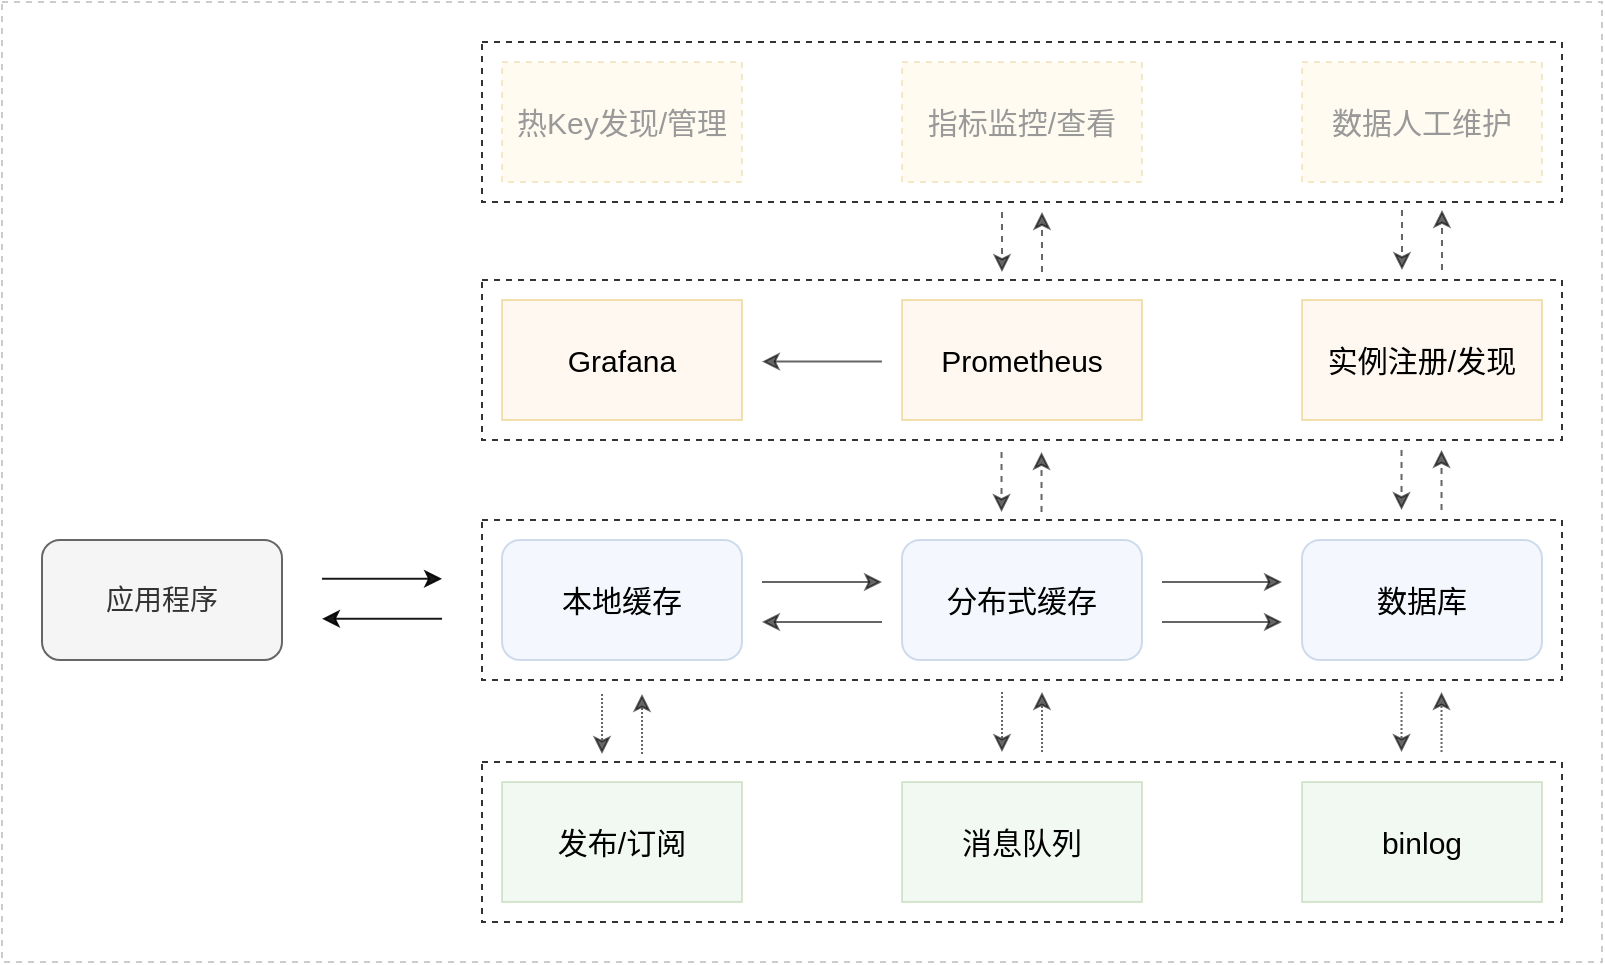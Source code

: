 <mxfile version="24.7.8">
  <diagram name="第 1 页" id="IxM7ENkWdrm_fHpL8Hzq">
    <mxGraphModel dx="1877" dy="1789" grid="1" gridSize="10" guides="1" tooltips="1" connect="1" arrows="1" fold="1" page="1" pageScale="1" pageWidth="827" pageHeight="1169" math="0" shadow="0">
      <root>
        <mxCell id="0" />
        <mxCell id="1" parent="0" />
        <mxCell id="1vQVlJdNgarl2FIqYM4--39" value="" style="rounded=0;whiteSpace=wrap;html=1;fillColor=none;dashed=1;opacity=20;" vertex="1" parent="1">
          <mxGeometry x="-50" y="-20" width="800" height="480" as="geometry" />
        </mxCell>
        <mxCell id="1vQVlJdNgarl2FIqYM4--17" value="" style="rounded=0;whiteSpace=wrap;html=1;fontSize=15;opacity=80;dashed=1;fillColor=none;" vertex="1" parent="1">
          <mxGeometry x="190" width="540" height="80" as="geometry" />
        </mxCell>
        <mxCell id="1vQVlJdNgarl2FIqYM4--16" value="" style="rounded=0;whiteSpace=wrap;html=1;fontSize=15;opacity=80;dashed=1;fillColor=none;" vertex="1" parent="1">
          <mxGeometry x="190" y="119" width="540" height="80" as="geometry" />
        </mxCell>
        <mxCell id="1vQVlJdNgarl2FIqYM4--4" value="" style="rounded=0;whiteSpace=wrap;html=1;fontSize=15;opacity=80;dashed=1;fillColor=none;" vertex="1" parent="1">
          <mxGeometry x="190" y="360" width="540" height="80" as="geometry" />
        </mxCell>
        <mxCell id="1vQVlJdNgarl2FIqYM4--15" value="" style="rounded=0;whiteSpace=wrap;html=1;fontSize=15;opacity=80;dashed=1;fillColor=none;" vertex="1" parent="1">
          <mxGeometry x="190" y="239" width="540" height="80" as="geometry" />
        </mxCell>
        <mxCell id="1vQVlJdNgarl2FIqYM4--1" value="本地缓存" style="rounded=1;whiteSpace=wrap;html=1;fontSize=15;fillColor=#dae8fc;strokeColor=#6c8ebf;opacity=30;" vertex="1" parent="1">
          <mxGeometry x="200" y="249" width="120" height="60" as="geometry" />
        </mxCell>
        <mxCell id="1vQVlJdNgarl2FIqYM4--2" value="分布式缓存" style="rounded=1;whiteSpace=wrap;html=1;fontSize=15;fillColor=#dae8fc;strokeColor=#6c8ebf;opacity=30;" vertex="1" parent="1">
          <mxGeometry x="400" y="249" width="120" height="60" as="geometry" />
        </mxCell>
        <mxCell id="1vQVlJdNgarl2FIqYM4--3" value="数据库" style="rounded=1;whiteSpace=wrap;html=1;fontSize=15;fillColor=#dae8fc;strokeColor=#6c8ebf;opacity=30;" vertex="1" parent="1">
          <mxGeometry x="600" y="249" width="120" height="60" as="geometry" />
        </mxCell>
        <mxCell id="1vQVlJdNgarl2FIqYM4--5" value="应用程序" style="rounded=1;whiteSpace=wrap;html=1;fontSize=14;fillColor=#f5f5f5;fontColor=#333333;strokeColor=#666666;" vertex="1" parent="1">
          <mxGeometry x="-30" y="249" width="120" height="60" as="geometry" />
        </mxCell>
        <mxCell id="1vQVlJdNgarl2FIqYM4--6" value="发布/订阅" style="rounded=0;whiteSpace=wrap;html=1;fontSize=15;fillColor=#d5e8d4;strokeColor=#82b366;opacity=30;" vertex="1" parent="1">
          <mxGeometry x="200" y="370" width="120" height="60" as="geometry" />
        </mxCell>
        <mxCell id="1vQVlJdNgarl2FIqYM4--7" value="消息队列" style="rounded=0;whiteSpace=wrap;html=1;fontSize=15;fillColor=#d5e8d4;strokeColor=#82b366;opacity=30;" vertex="1" parent="1">
          <mxGeometry x="400" y="370" width="120" height="60" as="geometry" />
        </mxCell>
        <mxCell id="1vQVlJdNgarl2FIqYM4--8" value="binlog" style="rounded=0;whiteSpace=wrap;html=1;fontSize=15;fillColor=#d5e8d4;strokeColor=#82b366;opacity=30;" vertex="1" parent="1">
          <mxGeometry x="600" y="370" width="120" height="60" as="geometry" />
        </mxCell>
        <mxCell id="1vQVlJdNgarl2FIqYM4--9" value="Grafana" style="rounded=0;whiteSpace=wrap;html=1;fillColor=#ffe6cc;strokeColor=#d79b00;fontSize=15;opacity=30;" vertex="1" parent="1">
          <mxGeometry x="200" y="129" width="120" height="60" as="geometry" />
        </mxCell>
        <mxCell id="1vQVlJdNgarl2FIqYM4--10" value="Prometheus" style="rounded=0;whiteSpace=wrap;html=1;fillColor=#ffe6cc;strokeColor=#d79b00;fontSize=15;opacity=30;" vertex="1" parent="1">
          <mxGeometry x="400" y="129" width="120" height="60" as="geometry" />
        </mxCell>
        <mxCell id="1vQVlJdNgarl2FIqYM4--11" value="实例注册/发现" style="rounded=0;whiteSpace=wrap;html=1;fillColor=#ffe6cc;strokeColor=#d79b00;fontSize=15;opacity=30;" vertex="1" parent="1">
          <mxGeometry x="600" y="129" width="120" height="60" as="geometry" />
        </mxCell>
        <mxCell id="1vQVlJdNgarl2FIqYM4--12" value="热Key发现/管理" style="rounded=0;whiteSpace=wrap;html=1;fillColor=#fff2cc;strokeColor=#d6b656;fontSize=15;dashed=1;opacity=30;fontColor=#999999;" vertex="1" parent="1">
          <mxGeometry x="200" y="10" width="120" height="60" as="geometry" />
        </mxCell>
        <mxCell id="1vQVlJdNgarl2FIqYM4--13" value="指标监控/查看" style="rounded=0;whiteSpace=wrap;html=1;fillColor=#fff2cc;strokeColor=#d6b656;fontSize=15;dashed=1;opacity=30;fontColor=#999999;" vertex="1" parent="1">
          <mxGeometry x="400" y="10" width="120" height="60" as="geometry" />
        </mxCell>
        <mxCell id="1vQVlJdNgarl2FIqYM4--14" value="数据人工维护" style="rounded=0;whiteSpace=wrap;html=1;fillColor=#fff2cc;strokeColor=#d6b656;fontSize=15;dashed=1;opacity=30;fontColor=#999999;" vertex="1" parent="1">
          <mxGeometry x="600" y="10" width="120" height="60" as="geometry" />
        </mxCell>
        <mxCell id="1vQVlJdNgarl2FIqYM4--18" value="" style="endArrow=classic;html=1;rounded=0;opacity=60;" edge="1" parent="1">
          <mxGeometry width="50" height="50" relative="1" as="geometry">
            <mxPoint x="330" y="270" as="sourcePoint" />
            <mxPoint x="390" y="270" as="targetPoint" />
          </mxGeometry>
        </mxCell>
        <mxCell id="1vQVlJdNgarl2FIqYM4--19" value="" style="endArrow=classic;html=1;rounded=0;opacity=60;" edge="1" parent="1">
          <mxGeometry width="50" height="50" relative="1" as="geometry">
            <mxPoint x="390" y="290" as="sourcePoint" />
            <mxPoint x="330" y="290" as="targetPoint" />
          </mxGeometry>
        </mxCell>
        <mxCell id="1vQVlJdNgarl2FIqYM4--20" value="" style="endArrow=classic;html=1;rounded=0;opacity=60;" edge="1" parent="1">
          <mxGeometry width="50" height="50" relative="1" as="geometry">
            <mxPoint x="530" y="270" as="sourcePoint" />
            <mxPoint x="590" y="270" as="targetPoint" />
          </mxGeometry>
        </mxCell>
        <mxCell id="1vQVlJdNgarl2FIqYM4--21" value="" style="endArrow=classic;html=1;rounded=0;opacity=60;" edge="1" parent="1">
          <mxGeometry width="50" height="50" relative="1" as="geometry">
            <mxPoint x="530" y="290" as="sourcePoint" />
            <mxPoint x="590" y="290" as="targetPoint" />
          </mxGeometry>
        </mxCell>
        <mxCell id="1vQVlJdNgarl2FIqYM4--22" value="" style="endArrow=classic;html=1;rounded=0;opacity=60;endFill=1;dashed=1;dashPattern=1 1;" edge="1" parent="1">
          <mxGeometry width="50" height="50" relative="1" as="geometry">
            <mxPoint x="250" y="326" as="sourcePoint" />
            <mxPoint x="250" y="356" as="targetPoint" />
          </mxGeometry>
        </mxCell>
        <mxCell id="1vQVlJdNgarl2FIqYM4--23" value="" style="endArrow=classic;html=1;rounded=0;opacity=60;endFill=1;dashed=1;dashPattern=1 1;" edge="1" parent="1">
          <mxGeometry width="50" height="50" relative="1" as="geometry">
            <mxPoint x="270" y="356" as="sourcePoint" />
            <mxPoint x="270" y="326" as="targetPoint" />
          </mxGeometry>
        </mxCell>
        <mxCell id="1vQVlJdNgarl2FIqYM4--24" value="" style="endArrow=classic;html=1;rounded=0;opacity=60;endFill=1;dashed=1;dashPattern=1 1;" edge="1" parent="1">
          <mxGeometry width="50" height="50" relative="1" as="geometry">
            <mxPoint x="470" y="355" as="sourcePoint" />
            <mxPoint x="470" y="325" as="targetPoint" />
          </mxGeometry>
        </mxCell>
        <mxCell id="1vQVlJdNgarl2FIqYM4--25" value="" style="endArrow=classic;html=1;rounded=0;opacity=60;endFill=1;dashed=1;dashPattern=1 1;" edge="1" parent="1">
          <mxGeometry width="50" height="50" relative="1" as="geometry">
            <mxPoint x="450" y="325" as="sourcePoint" />
            <mxPoint x="450" y="355" as="targetPoint" />
          </mxGeometry>
        </mxCell>
        <mxCell id="1vQVlJdNgarl2FIqYM4--26" value="" style="endArrow=classic;html=1;rounded=0;opacity=60;endFill=1;dashed=1;dashPattern=1 1;" edge="1" parent="1">
          <mxGeometry width="50" height="50" relative="1" as="geometry">
            <mxPoint x="669.76" y="355" as="sourcePoint" />
            <mxPoint x="669.76" y="325" as="targetPoint" />
          </mxGeometry>
        </mxCell>
        <mxCell id="1vQVlJdNgarl2FIqYM4--27" value="" style="endArrow=classic;html=1;rounded=0;opacity=60;endFill=1;dashed=1;dashPattern=1 1;" edge="1" parent="1">
          <mxGeometry width="50" height="50" relative="1" as="geometry">
            <mxPoint x="649.76" y="325" as="sourcePoint" />
            <mxPoint x="649.76" y="355" as="targetPoint" />
          </mxGeometry>
        </mxCell>
        <mxCell id="1vQVlJdNgarl2FIqYM4--28" value="" style="endArrow=classic;html=1;rounded=0;opacity=60;endFill=1;dashed=1;" edge="1" parent="1">
          <mxGeometry width="50" height="50" relative="1" as="geometry">
            <mxPoint x="669.76" y="234" as="sourcePoint" />
            <mxPoint x="669.76" y="204" as="targetPoint" />
          </mxGeometry>
        </mxCell>
        <mxCell id="1vQVlJdNgarl2FIqYM4--29" value="" style="endArrow=classic;html=1;rounded=0;opacity=60;endFill=1;dashed=1;" edge="1" parent="1">
          <mxGeometry width="50" height="50" relative="1" as="geometry">
            <mxPoint x="649.76" y="204" as="sourcePoint" />
            <mxPoint x="649.76" y="234" as="targetPoint" />
          </mxGeometry>
        </mxCell>
        <mxCell id="1vQVlJdNgarl2FIqYM4--30" value="" style="endArrow=classic;html=1;rounded=0;opacity=60;endFill=1;dashed=1;" edge="1" parent="1">
          <mxGeometry width="50" height="50" relative="1" as="geometry">
            <mxPoint x="469.76" y="235" as="sourcePoint" />
            <mxPoint x="469.76" y="205" as="targetPoint" />
          </mxGeometry>
        </mxCell>
        <mxCell id="1vQVlJdNgarl2FIqYM4--31" value="" style="endArrow=classic;html=1;rounded=0;opacity=60;endFill=1;dashed=1;" edge="1" parent="1">
          <mxGeometry width="50" height="50" relative="1" as="geometry">
            <mxPoint x="449.76" y="205" as="sourcePoint" />
            <mxPoint x="449.76" y="235" as="targetPoint" />
          </mxGeometry>
        </mxCell>
        <mxCell id="1vQVlJdNgarl2FIqYM4--32" value="" style="endArrow=classic;html=1;rounded=0;opacity=60;" edge="1" parent="1">
          <mxGeometry width="50" height="50" relative="1" as="geometry">
            <mxPoint x="390" y="159.76" as="sourcePoint" />
            <mxPoint x="330" y="159.76" as="targetPoint" />
          </mxGeometry>
        </mxCell>
        <mxCell id="1vQVlJdNgarl2FIqYM4--33" value="" style="endArrow=classic;html=1;rounded=0;opacity=60;endFill=1;dashed=1;" edge="1" parent="1">
          <mxGeometry width="50" height="50" relative="1" as="geometry">
            <mxPoint x="670" y="114" as="sourcePoint" />
            <mxPoint x="670" y="84" as="targetPoint" />
          </mxGeometry>
        </mxCell>
        <mxCell id="1vQVlJdNgarl2FIqYM4--34" value="" style="endArrow=classic;html=1;rounded=0;opacity=60;endFill=1;dashed=1;" edge="1" parent="1">
          <mxGeometry width="50" height="50" relative="1" as="geometry">
            <mxPoint x="650" y="84" as="sourcePoint" />
            <mxPoint x="650" y="114" as="targetPoint" />
          </mxGeometry>
        </mxCell>
        <mxCell id="1vQVlJdNgarl2FIqYM4--35" value="" style="endArrow=classic;html=1;rounded=0;opacity=60;endFill=1;dashed=1;" edge="1" parent="1">
          <mxGeometry width="50" height="50" relative="1" as="geometry">
            <mxPoint x="470" y="115" as="sourcePoint" />
            <mxPoint x="470" y="85" as="targetPoint" />
          </mxGeometry>
        </mxCell>
        <mxCell id="1vQVlJdNgarl2FIqYM4--36" value="" style="endArrow=classic;html=1;rounded=0;opacity=60;endFill=1;dashed=1;" edge="1" parent="1">
          <mxGeometry width="50" height="50" relative="1" as="geometry">
            <mxPoint x="450" y="85" as="sourcePoint" />
            <mxPoint x="450" y="115" as="targetPoint" />
          </mxGeometry>
        </mxCell>
        <mxCell id="1vQVlJdNgarl2FIqYM4--37" value="" style="endArrow=classic;html=1;rounded=0;opacity=90;" edge="1" parent="1">
          <mxGeometry width="50" height="50" relative="1" as="geometry">
            <mxPoint x="110" y="268.41" as="sourcePoint" />
            <mxPoint x="170" y="268.41" as="targetPoint" />
          </mxGeometry>
        </mxCell>
        <mxCell id="1vQVlJdNgarl2FIqYM4--38" value="" style="endArrow=classic;html=1;rounded=0;opacity=90;" edge="1" parent="1">
          <mxGeometry width="50" height="50" relative="1" as="geometry">
            <mxPoint x="170" y="288.41" as="sourcePoint" />
            <mxPoint x="110" y="288.41" as="targetPoint" />
          </mxGeometry>
        </mxCell>
      </root>
    </mxGraphModel>
  </diagram>
</mxfile>
